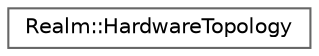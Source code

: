digraph "Graphical Class Hierarchy"
{
 // LATEX_PDF_SIZE
  bgcolor="transparent";
  edge [fontname=Helvetica,fontsize=10,labelfontname=Helvetica,labelfontsize=10];
  node [fontname=Helvetica,fontsize=10,shape=box,height=0.2,width=0.4];
  rankdir="LR";
  Node0 [id="Node000000",label="Realm::HardwareTopology",height=0.2,width=0.4,color="grey40", fillcolor="white", style="filled",URL="$classRealm_1_1HardwareTopology.html",tooltip="Represents the topology of the host processor cores and memory."];
}
